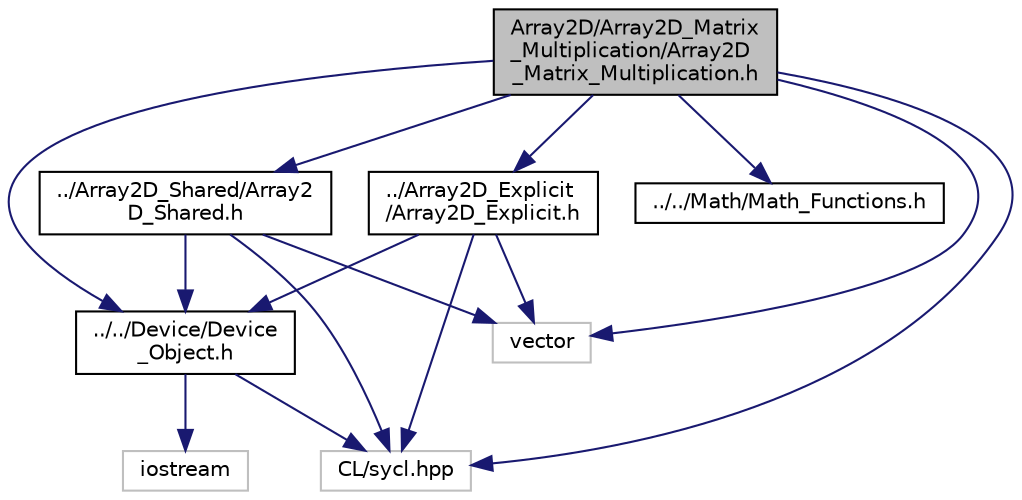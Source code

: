 digraph "Array2D/Array2D_Matrix_Multiplication/Array2D_Matrix_Multiplication.h"
{
 // INTERACTIVE_SVG=YES
 // LATEX_PDF_SIZE
  bgcolor="transparent";
  edge [fontname="Helvetica",fontsize="10",labelfontname="Helvetica",labelfontsize="10"];
  node [fontname="Helvetica",fontsize="10",shape=record];
  Node1 [label="Array2D/Array2D_Matrix\l_Multiplication/Array2D\l_Matrix_Multiplication.h",height=0.2,width=0.4,color="black", fillcolor="grey75", style="filled", fontcolor="black",tooltip="Array2D Matrix Multiplication in PySYCL. This header file contains the matrix multiplication kernels ..."];
  Node1 -> Node2 [color="midnightblue",fontsize="10",style="solid",fontname="Helvetica"];
  Node2 [label="CL/sycl.hpp",height=0.2,width=0.4,color="grey75",tooltip=" "];
  Node1 -> Node3 [color="midnightblue",fontsize="10",style="solid",fontname="Helvetica"];
  Node3 [label="vector",height=0.2,width=0.4,color="grey75",tooltip=" "];
  Node1 -> Node4 [color="midnightblue",fontsize="10",style="solid",fontname="Helvetica"];
  Node4 [label="../../Device/Device\l_Object.h",height=0.2,width=0.4,color="black",URL="$_device___object_8h.html",tooltip="Device object for device selection in PySYCL."];
  Node4 -> Node5 [color="midnightblue",fontsize="10",style="solid",fontname="Helvetica"];
  Node5 [label="iostream",height=0.2,width=0.4,color="grey75",tooltip=" "];
  Node4 -> Node2 [color="midnightblue",fontsize="10",style="solid",fontname="Helvetica"];
  Node1 -> Node6 [color="midnightblue",fontsize="10",style="solid",fontname="Helvetica"];
  Node6 [label="../../Math/Math_Functions.h",height=0.2,width=0.4,color="black",URL="$_math___functions_8h.html",tooltip="Math functions returned in the form of lambda functions."];
  Node1 -> Node7 [color="midnightblue",fontsize="10",style="solid",fontname="Helvetica"];
  Node7 [label="../Array2D_Explicit\l/Array2D_Explicit.h",height=0.2,width=0.4,color="black",URL="$_array2_d___explicit_8h.html",tooltip="Array2D in PySYCL. This is the explicit version of the Array2D class. It is used when the user wants ..."];
  Node7 -> Node2 [color="midnightblue",fontsize="10",style="solid",fontname="Helvetica"];
  Node7 -> Node3 [color="midnightblue",fontsize="10",style="solid",fontname="Helvetica"];
  Node7 -> Node4 [color="midnightblue",fontsize="10",style="solid",fontname="Helvetica"];
  Node1 -> Node8 [color="midnightblue",fontsize="10",style="solid",fontname="Helvetica"];
  Node8 [label="../Array2D_Shared/Array2\lD_Shared.h",height=0.2,width=0.4,color="black",URL="$_array2_d___shared_8h.html",tooltip="Array2D in PySYCL. This is the shared version of the Array2D class. It is used when the user wants to..."];
  Node8 -> Node2 [color="midnightblue",fontsize="10",style="solid",fontname="Helvetica"];
  Node8 -> Node3 [color="midnightblue",fontsize="10",style="solid",fontname="Helvetica"];
  Node8 -> Node4 [color="midnightblue",fontsize="10",style="solid",fontname="Helvetica"];
}
